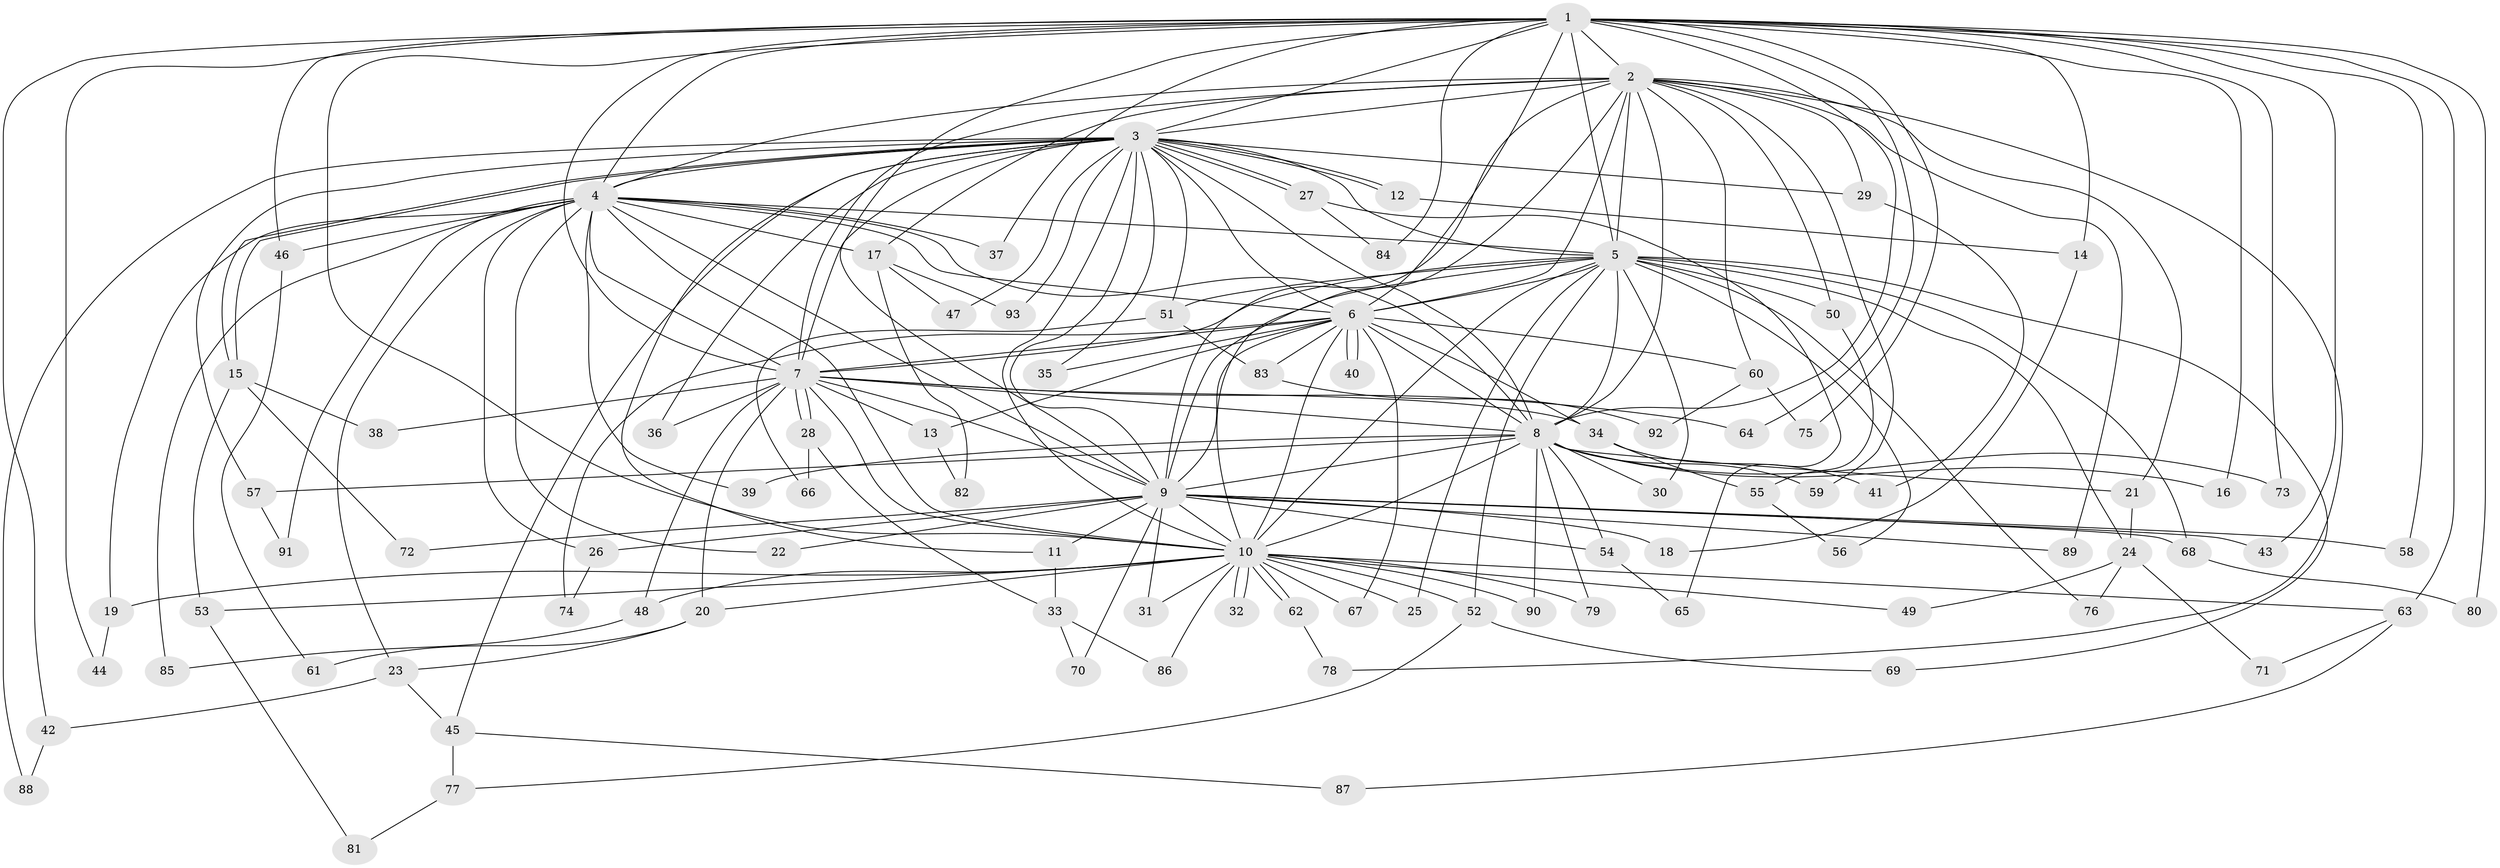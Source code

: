 // coarse degree distribution, {21: 0.043478260869565216, 25: 0.021739130434782608, 14: 0.021739130434782608, 12: 0.021739130434782608, 15: 0.021739130434782608, 10: 0.021739130434782608, 2: 0.3695652173913043, 3: 0.21739130434782608, 4: 0.15217391304347827, 5: 0.043478260869565216, 6: 0.021739130434782608, 1: 0.043478260869565216}
// Generated by graph-tools (version 1.1) at 2025/17/03/04/25 18:17:23]
// undirected, 93 vertices, 211 edges
graph export_dot {
graph [start="1"]
  node [color=gray90,style=filled];
  1;
  2;
  3;
  4;
  5;
  6;
  7;
  8;
  9;
  10;
  11;
  12;
  13;
  14;
  15;
  16;
  17;
  18;
  19;
  20;
  21;
  22;
  23;
  24;
  25;
  26;
  27;
  28;
  29;
  30;
  31;
  32;
  33;
  34;
  35;
  36;
  37;
  38;
  39;
  40;
  41;
  42;
  43;
  44;
  45;
  46;
  47;
  48;
  49;
  50;
  51;
  52;
  53;
  54;
  55;
  56;
  57;
  58;
  59;
  60;
  61;
  62;
  63;
  64;
  65;
  66;
  67;
  68;
  69;
  70;
  71;
  72;
  73;
  74;
  75;
  76;
  77;
  78;
  79;
  80;
  81;
  82;
  83;
  84;
  85;
  86;
  87;
  88;
  89;
  90;
  91;
  92;
  93;
  1 -- 2;
  1 -- 3;
  1 -- 4;
  1 -- 5;
  1 -- 6;
  1 -- 7;
  1 -- 8;
  1 -- 9;
  1 -- 10;
  1 -- 14;
  1 -- 16;
  1 -- 37;
  1 -- 42;
  1 -- 43;
  1 -- 44;
  1 -- 46;
  1 -- 58;
  1 -- 63;
  1 -- 64;
  1 -- 73;
  1 -- 75;
  1 -- 80;
  1 -- 84;
  2 -- 3;
  2 -- 4;
  2 -- 5;
  2 -- 6;
  2 -- 7;
  2 -- 8;
  2 -- 9;
  2 -- 10;
  2 -- 17;
  2 -- 21;
  2 -- 29;
  2 -- 50;
  2 -- 59;
  2 -- 60;
  2 -- 78;
  2 -- 89;
  3 -- 4;
  3 -- 5;
  3 -- 6;
  3 -- 7;
  3 -- 8;
  3 -- 9;
  3 -- 10;
  3 -- 11;
  3 -- 12;
  3 -- 12;
  3 -- 15;
  3 -- 15;
  3 -- 27;
  3 -- 27;
  3 -- 29;
  3 -- 35;
  3 -- 36;
  3 -- 45;
  3 -- 47;
  3 -- 51;
  3 -- 57;
  3 -- 88;
  3 -- 93;
  4 -- 5;
  4 -- 6;
  4 -- 7;
  4 -- 8;
  4 -- 9;
  4 -- 10;
  4 -- 17;
  4 -- 19;
  4 -- 22;
  4 -- 23;
  4 -- 26;
  4 -- 37;
  4 -- 39;
  4 -- 46;
  4 -- 85;
  4 -- 91;
  5 -- 6;
  5 -- 7;
  5 -- 8;
  5 -- 9;
  5 -- 10;
  5 -- 24;
  5 -- 25;
  5 -- 30;
  5 -- 50;
  5 -- 51;
  5 -- 52;
  5 -- 56;
  5 -- 68;
  5 -- 69;
  5 -- 76;
  6 -- 7;
  6 -- 8;
  6 -- 9;
  6 -- 10;
  6 -- 13;
  6 -- 34;
  6 -- 35;
  6 -- 40;
  6 -- 40;
  6 -- 60;
  6 -- 67;
  6 -- 74;
  6 -- 83;
  7 -- 8;
  7 -- 9;
  7 -- 10;
  7 -- 13;
  7 -- 20;
  7 -- 28;
  7 -- 28;
  7 -- 34;
  7 -- 36;
  7 -- 38;
  7 -- 48;
  7 -- 64;
  8 -- 9;
  8 -- 10;
  8 -- 16;
  8 -- 21;
  8 -- 30;
  8 -- 39;
  8 -- 54;
  8 -- 57;
  8 -- 59;
  8 -- 73;
  8 -- 79;
  8 -- 90;
  9 -- 10;
  9 -- 11;
  9 -- 18;
  9 -- 22;
  9 -- 26;
  9 -- 31;
  9 -- 43;
  9 -- 54;
  9 -- 58;
  9 -- 68;
  9 -- 70;
  9 -- 72;
  9 -- 89;
  10 -- 19;
  10 -- 20;
  10 -- 25;
  10 -- 31;
  10 -- 32;
  10 -- 32;
  10 -- 48;
  10 -- 49;
  10 -- 52;
  10 -- 53;
  10 -- 62;
  10 -- 62;
  10 -- 63;
  10 -- 67;
  10 -- 79;
  10 -- 86;
  10 -- 90;
  11 -- 33;
  12 -- 14;
  13 -- 82;
  14 -- 18;
  15 -- 38;
  15 -- 53;
  15 -- 72;
  17 -- 47;
  17 -- 82;
  17 -- 93;
  19 -- 44;
  20 -- 23;
  20 -- 61;
  21 -- 24;
  23 -- 42;
  23 -- 45;
  24 -- 49;
  24 -- 71;
  24 -- 76;
  26 -- 74;
  27 -- 65;
  27 -- 84;
  28 -- 33;
  28 -- 66;
  29 -- 41;
  33 -- 70;
  33 -- 86;
  34 -- 41;
  34 -- 55;
  42 -- 88;
  45 -- 77;
  45 -- 87;
  46 -- 61;
  48 -- 85;
  50 -- 55;
  51 -- 66;
  51 -- 83;
  52 -- 69;
  52 -- 77;
  53 -- 81;
  54 -- 65;
  55 -- 56;
  57 -- 91;
  60 -- 75;
  60 -- 92;
  62 -- 78;
  63 -- 71;
  63 -- 87;
  68 -- 80;
  77 -- 81;
  83 -- 92;
}
